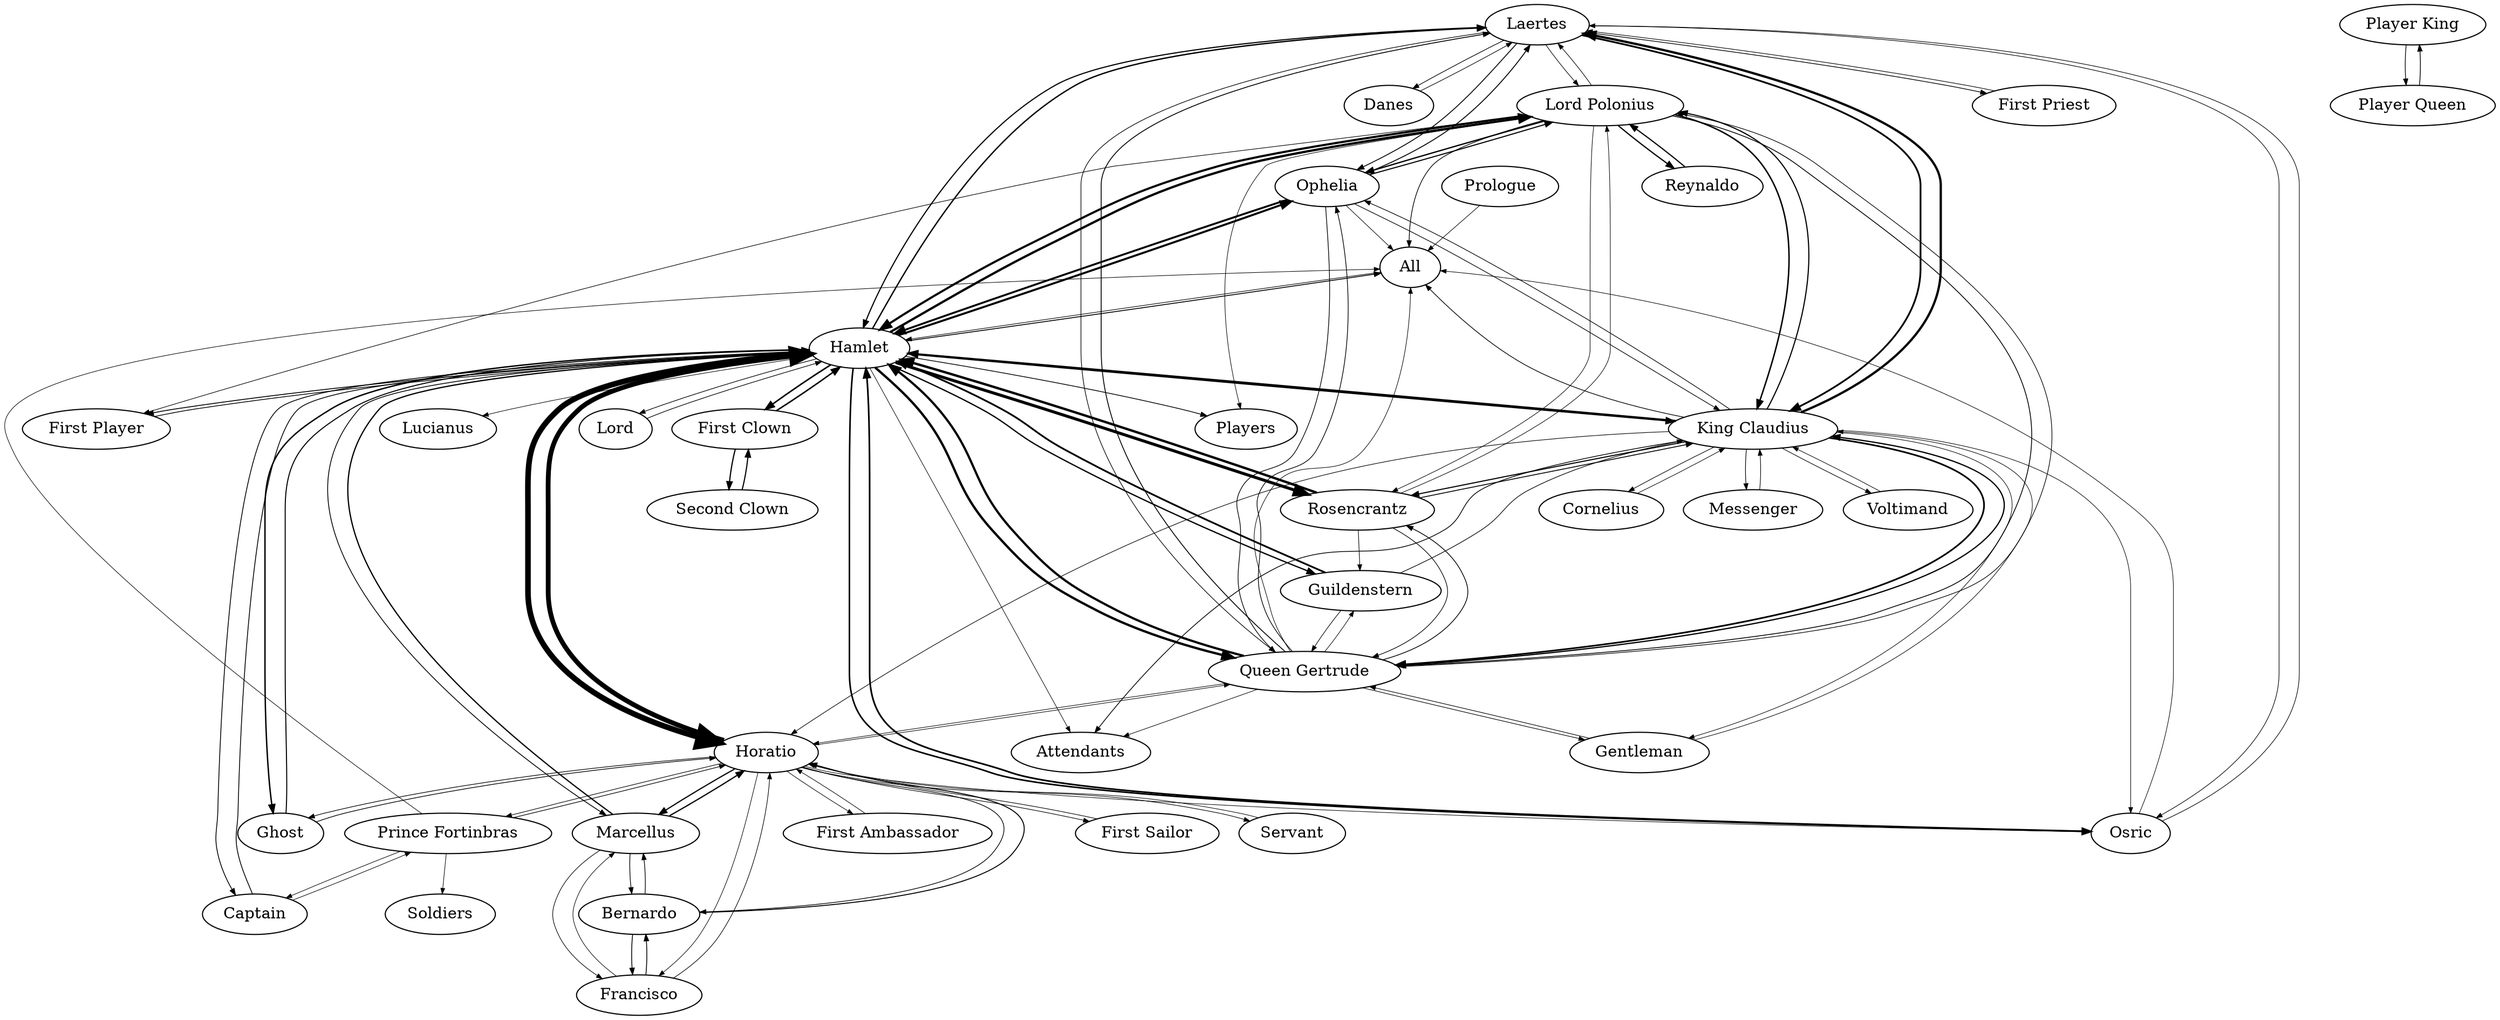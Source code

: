 digraph {
	graph [overlap=false sep=0.5 splines=true]
			Laertes -> "Lord Polonius" [arrowsize=0.515463917526 penwidth=0.546391752577]
			Laertes -> Ophelia [arrowsize=0.592783505155 penwidth=0.778350515464]
			Laertes -> Danes [arrowsize=0.530927835052 penwidth=0.592783505155]
			Laertes -> Hamlet [arrowsize=0.670103092784 penwidth=1.01030927835]
			Laertes -> "King Claudius" [arrowsize=0.855670103093 penwidth=1.56701030928]
			Laertes -> Osric [arrowsize=0.515463917526 penwidth=0.546391752577]
			Laertes -> "First Priest" [arrowsize=0.546391752577 penwidth=0.639175257732]
			Laertes -> "Queen Gertrude" [arrowsize=0.530927835052 penwidth=0.592783505155]
			Gentleman -> "Queen Gertrude" [arrowsize=0.515463917526 penwidth=0.546391752577]
			Gentleman -> "King Claudius" [arrowsize=0.5 penwidth=0.5]
			Messenger -> "King Claudius" [arrowsize=0.515463917526 penwidth=0.546391752577]
			Lord -> Hamlet [arrowsize=0.530927835052 penwidth=0.592783505155]
			Marcellus -> Francisco [arrowsize=0.515463917526 penwidth=0.546391752577]
			Marcellus -> Horatio [arrowsize=0.701030927835 penwidth=1.10309278351]
			Marcellus -> Bernardo [arrowsize=0.546391752577 penwidth=0.639175257732]
			Marcellus -> Hamlet [arrowsize=0.701030927835 penwidth=1.10309278351]
			Francisco -> Marcellus [arrowsize=0.5 penwidth=0.5]
			Francisco -> Horatio [arrowsize=0.515463917526 penwidth=0.546391752577]
			Francisco -> Bernardo [arrowsize=0.577319587629 penwidth=0.731958762887]
			Bernardo -> Marcellus [arrowsize=0.546391752577 penwidth=0.639175257732]
			Bernardo -> Francisco [arrowsize=0.577319587629 penwidth=0.731958762887]
			Bernardo -> Horatio [arrowsize=0.623711340206 penwidth=0.871134020619]
			Ophelia -> All [arrowsize=0.5 penwidth=0.5]
			Ophelia -> "Lord Polonius" [arrowsize=0.654639175258 penwidth=0.963917525773]
			Ophelia -> Laertes [arrowsize=0.60824742268 penwidth=0.824742268041]
			Ophelia -> Hamlet [arrowsize=0.90206185567 penwidth=1.70618556701]
			Ophelia -> "King Claudius" [arrowsize=0.530927835052 penwidth=0.592783505155]
			Ophelia -> "Queen Gertrude" [arrowsize=0.546391752577 penwidth=0.639175257732]
			"Player King" -> "Player Queen" [arrowsize=0.546391752577 penwidth=0.639175257732]
			Voltimand -> "King Claudius" [arrowsize=0.5 penwidth=0.5]
			"King Claudius" -> Attendants [arrowsize=0.561855670103 penwidth=0.685567010309]
			"King Claudius" -> All [arrowsize=0.546391752577 penwidth=0.639175257732]
			"King Claudius" -> Horatio [arrowsize=0.515463917526 penwidth=0.546391752577]
			"King Claudius" -> "Lord Polonius" [arrowsize=0.670103092784 penwidth=1.01030927835]
			"King Claudius" -> Rosencrantz [arrowsize=0.654639175258 penwidth=0.963917525773]
			"King Claudius" -> Ophelia [arrowsize=0.530927835052 penwidth=0.592783505155]
			"King Claudius" -> Laertes [arrowsize=1.01030927835 penwidth=2.03092783505]
			"King Claudius" -> Gentleman [arrowsize=0.5 penwidth=0.5]
			"King Claudius" -> Hamlet [arrowsize=0.824742268041 penwidth=1.47422680412]
			"King Claudius" -> Voltimand [arrowsize=0.515463917526 penwidth=0.546391752577]
			"King Claudius" -> Messenger [arrowsize=0.530927835052 penwidth=0.592783505155]
			"King Claudius" -> Osric [arrowsize=0.5 penwidth=0.5]
			"King Claudius" -> "Queen Gertrude" [arrowsize=0.824742268041 penwidth=1.47422680412]
			"King Claudius" -> Cornelius [arrowsize=0.515463917526 penwidth=0.546391752577]
			"First Priest" -> Laertes [arrowsize=0.515463917526 penwidth=0.546391752577]
			Ghost -> Horatio [arrowsize=0.546391752577 penwidth=0.639175257732]
			Ghost -> Hamlet [arrowsize=0.639175257732 penwidth=0.917525773196]
			"First Sailor" -> Horatio [arrowsize=0.515463917526 penwidth=0.546391752577]
			Horatio -> Ghost [arrowsize=0.530927835052 penwidth=0.592783505155]
			Horatio -> Marcellus [arrowsize=0.685567010309 penwidth=1.05670103093]
			Horatio -> "First Sailor" [arrowsize=0.515463917526 penwidth=0.546391752577]
			Horatio -> Francisco [arrowsize=0.5 penwidth=0.5]
			Horatio -> Bernardo [arrowsize=0.546391752577 penwidth=0.639175257732]
			Horatio -> Servant [arrowsize=0.515463917526 penwidth=0.546391752577]
			Horatio -> Hamlet [arrowsize=1.75257731959 penwidth=4.25773195876]
			Horatio -> Osric [arrowsize=0.5 penwidth=0.5]
			Horatio -> "Queen Gertrude" [arrowsize=0.5 penwidth=0.5]
			Horatio -> "Prince Fortinbras" [arrowsize=0.515463917526 penwidth=0.546391752577]
			Horatio -> "First Ambassador" [arrowsize=0.5 penwidth=0.5]
			"First Ambassador" -> Horatio [arrowsize=0.5 penwidth=0.5]
			Servant -> Horatio [arrowsize=0.5 penwidth=0.5]
			Guildenstern -> "Queen Gertrude" [arrowsize=0.515463917526 penwidth=0.546391752577]
			Guildenstern -> "King Claudius" [arrowsize=0.530927835052 penwidth=0.592783505155]
			Guildenstern -> Hamlet [arrowsize=0.855670103093 penwidth=1.56701030928]
			Reynaldo -> "Lord Polonius" [arrowsize=0.685567010309 penwidth=1.05670103093]
			"Second Clown" -> "First Clown" [arrowsize=0.670103092784 penwidth=1.01030927835]
			Osric -> All [arrowsize=0.5 penwidth=0.5]
			Osric -> Laertes [arrowsize=0.515463917526 penwidth=0.546391752577]
			Osric -> Hamlet [arrowsize=0.824742268041 penwidth=1.47422680412]
			Prologue -> All [arrowsize=0.5 penwidth=0.5]
			"Queen Gertrude" -> Attendants [arrowsize=0.5 penwidth=0.5]
			"Queen Gertrude" -> Guildenstern [arrowsize=0.5 penwidth=0.5]
			"Queen Gertrude" -> Laertes [arrowsize=0.592783505155 penwidth=0.778350515464]
			"Queen Gertrude" -> "Lord Polonius" [arrowsize=0.530927835052 penwidth=0.592783505155]
			"Queen Gertrude" -> Rosencrantz [arrowsize=0.561855670103 penwidth=0.685567010309]
			"Queen Gertrude" -> Ophelia [arrowsize=0.546391752577 penwidth=0.639175257732]
			"Queen Gertrude" -> Horatio [arrowsize=0.5 penwidth=0.5]
			"Queen Gertrude" -> Gentleman [arrowsize=0.515463917526 penwidth=0.546391752577]
			"Queen Gertrude" -> All [arrowsize=0.5 penwidth=0.5]
			"Queen Gertrude" -> Hamlet [arrowsize=0.994845360825 penwidth=1.98453608247]
			"Queen Gertrude" -> "King Claudius" [arrowsize=0.701030927835 penwidth=1.10309278351]
			"Prince Fortinbras" -> Soldiers [arrowsize=0.5 penwidth=0.5]
			"Prince Fortinbras" -> All [arrowsize=0.5 penwidth=0.5]
			"Prince Fortinbras" -> Captain [arrowsize=0.5 penwidth=0.5]
			"Prince Fortinbras" -> Horatio [arrowsize=0.530927835052 penwidth=0.592783505155]
			"First Player" -> Hamlet [arrowsize=0.561855670103 penwidth=0.685567010309]
			"First Clown" -> "Second Clown" [arrowsize=0.685567010309 penwidth=1.05670103093]
			"First Clown" -> Hamlet [arrowsize=0.762886597938 penwidth=1.28865979381]
			"Lord Polonius" -> All [arrowsize=0.546391752577 penwidth=0.639175257732]
			"Lord Polonius" -> Rosencrantz [arrowsize=0.5 penwidth=0.5]
			"Lord Polonius" -> Ophelia [arrowsize=0.716494845361 penwidth=1.14948453608]
			"Lord Polonius" -> Laertes [arrowsize=0.515463917526 penwidth=0.546391752577]
			"Lord Polonius" -> Reynaldo [arrowsize=0.701030927835 penwidth=1.10309278351]
			"Lord Polonius" -> Hamlet [arrowsize=0.963917525773 penwidth=1.89175257732]
			"Lord Polonius" -> Players [arrowsize=0.5 penwidth=0.5]
			"Lord Polonius" -> "King Claudius" [arrowsize=0.762886597938 penwidth=1.28865979381]
			"Lord Polonius" -> "Queen Gertrude" [arrowsize=0.577319587629 penwidth=0.731958762887]
			"Lord Polonius" -> "First Player" [arrowsize=0.515463917526 penwidth=0.546391752577]
			All -> Hamlet [arrowsize=0.515463917526 penwidth=0.546391752577]
			Captain -> "Prince Fortinbras" [arrowsize=0.5 penwidth=0.5]
			Captain -> Hamlet [arrowsize=0.577319587629 penwidth=0.731958762887]
			Rosencrantz -> "Queen Gertrude" [arrowsize=0.530927835052 penwidth=0.592783505155]
			Rosencrantz -> Guildenstern [arrowsize=0.515463917526 penwidth=0.546391752577]
			Rosencrantz -> "King Claudius" [arrowsize=0.592783505155 penwidth=0.778350515464]
			Rosencrantz -> "Lord Polonius" [arrowsize=0.5 penwidth=0.5]
			Rosencrantz -> Hamlet [arrowsize=1.0412371134 penwidth=2.12371134021]
			Danes -> Laertes [arrowsize=0.515463917526 penwidth=0.546391752577]
			Hamlet -> Ghost [arrowsize=0.747422680412 penwidth=1.24226804124]
			Hamlet -> Marcellus [arrowsize=0.577319587629 penwidth=0.731958762887]
			Hamlet -> All [arrowsize=0.592783505155 penwidth=0.778350515464]
			Hamlet -> Captain [arrowsize=0.577319587629 penwidth=0.731958762887]
			Hamlet -> Laertes [arrowsize=0.731958762887 penwidth=1.19587628866]
			Hamlet -> "Lord Polonius" [arrowsize=1.01030927835 penwidth=2.03092783505]
			Hamlet -> Rosencrantz [arrowsize=1.21134020619 penwidth=2.63402061856]
			Hamlet -> Ophelia [arrowsize=0.932989690722 penwidth=1.79896907216]
			Hamlet -> Horatio [arrowsize=2.0 penwidth=5.0]
			Hamlet -> Guildenstern [arrowsize=0.716494845361 penwidth=1.14948453608]
			Hamlet -> Players [arrowsize=0.561855670103 penwidth=0.685567010309]
			Hamlet -> "King Claudius" [arrowsize=0.747422680412 penwidth=1.24226804124]
			Hamlet -> Osric [arrowsize=0.79381443299 penwidth=1.38144329897]
			Hamlet -> Lord [arrowsize=0.530927835052 penwidth=0.592783505155]
			Hamlet -> "Queen Gertrude" [arrowsize=1.02577319588 penwidth=2.07731958763]
			Hamlet -> Lucianus [arrowsize=0.5 penwidth=0.5]
			Hamlet -> Attendants [arrowsize=0.5 penwidth=0.5]
			Hamlet -> "First Player" [arrowsize=0.592783505155 penwidth=0.778350515464]
			Hamlet -> "First Clown" [arrowsize=0.778350515464 penwidth=1.33505154639]
			"Player Queen" -> "Player King" [arrowsize=0.561855670103 penwidth=0.685567010309]
			Cornelius -> "King Claudius" [arrowsize=0.5 penwidth=0.5]
}